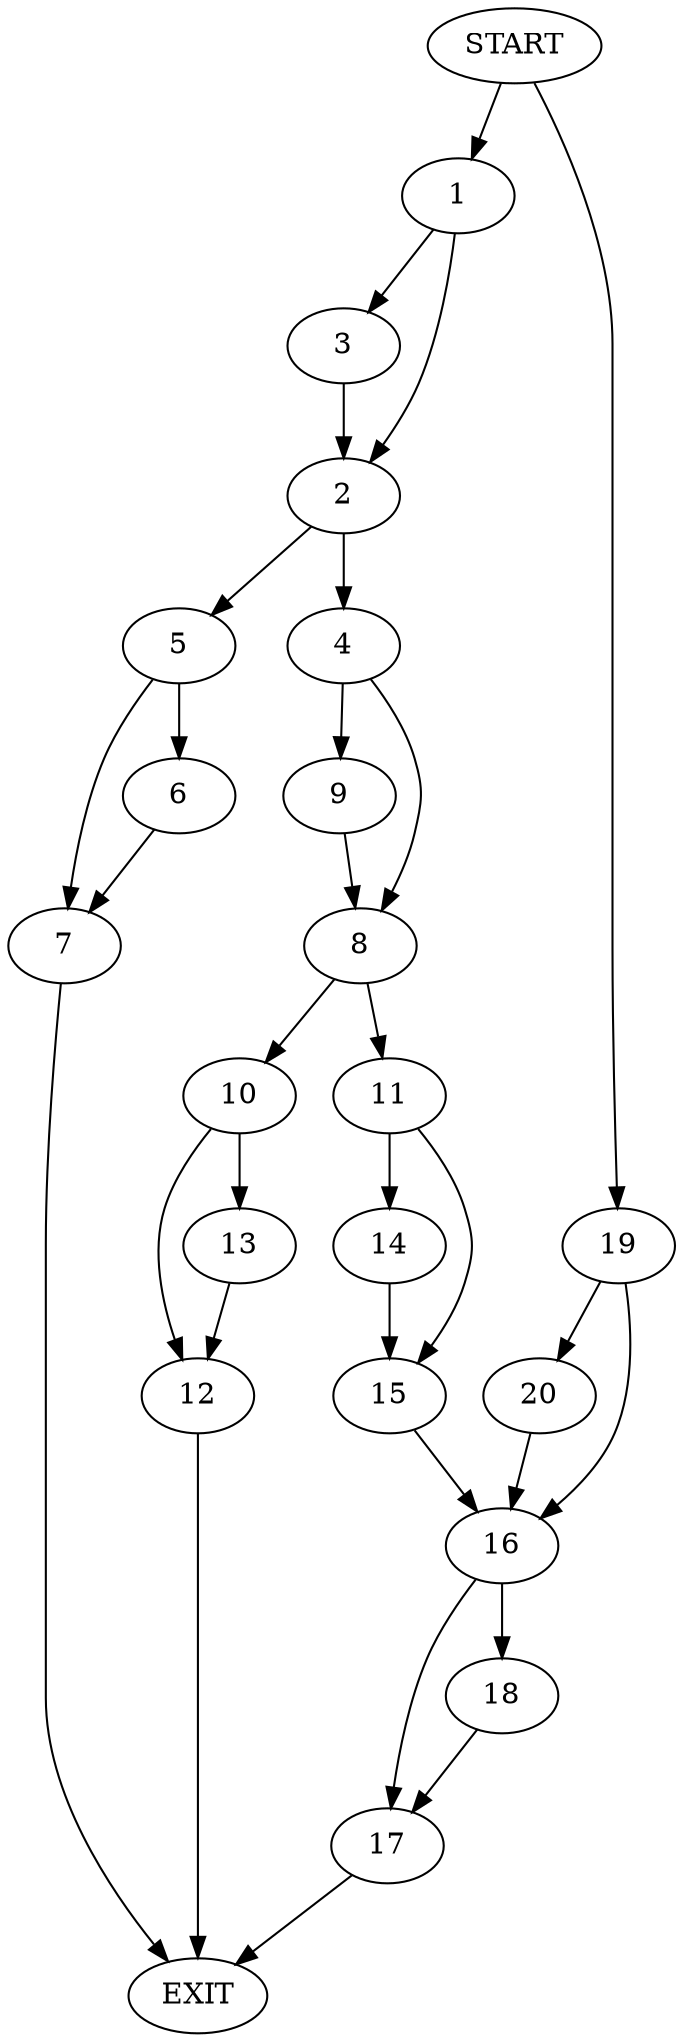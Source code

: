 digraph {
0 [label="START"]
21 [label="EXIT"]
0 -> 1
1 -> 2
1 -> 3
2 -> 4
2 -> 5
3 -> 2
5 -> 6
5 -> 7
4 -> 8
4 -> 9
6 -> 7
7 -> 21
8 -> 10
8 -> 11
9 -> 8
10 -> 12
10 -> 13
11 -> 14
11 -> 15
13 -> 12
12 -> 21
14 -> 15
15 -> 16
16 -> 17
16 -> 18
0 -> 19
19 -> 20
19 -> 16
20 -> 16
17 -> 21
18 -> 17
}
